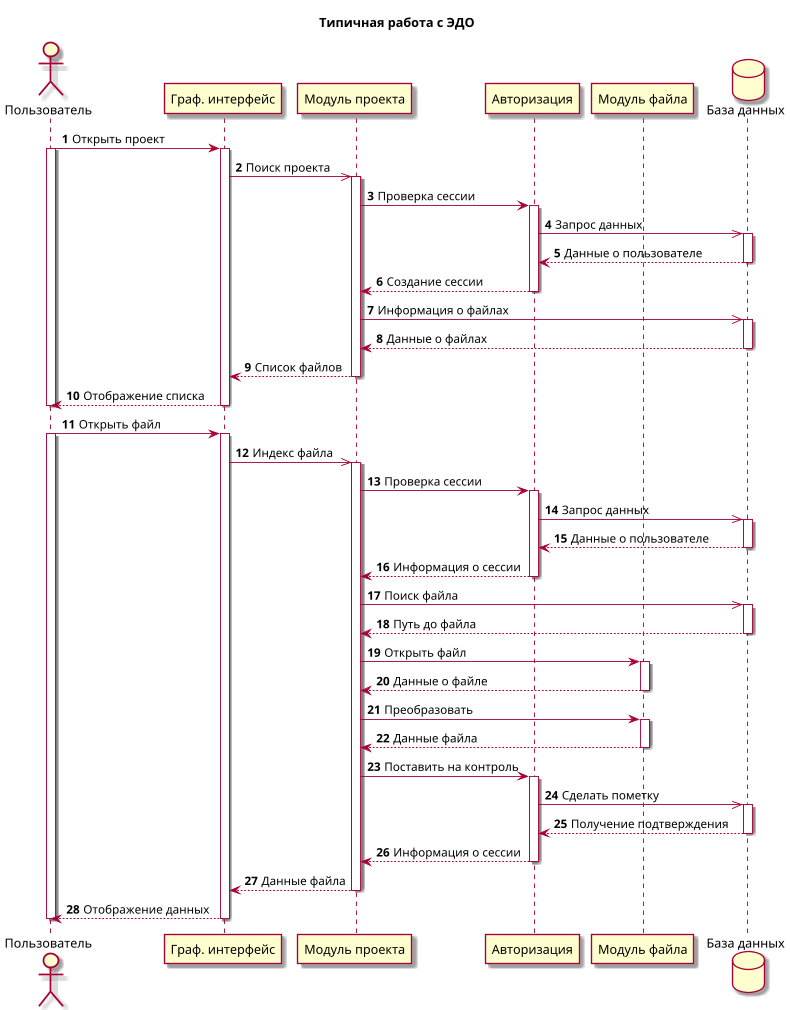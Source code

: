 @startuml ElDoc

autonumber
skin rose
scale 0.9
title Типичная работа с ЭДО
actor "Пользователь" as User
participant "Граф. интерфейс" as UIComponent
participant "Модуль проекта" as EProject
participant "Авторизация" as Auth
participant "Модуль файла" as File
database "База данных" as BD 


User -> UIComponent: Открыть проект
activate User
activate UIComponent
UIComponent ->> EProject: Поиск проекта
activate EProject 
EProject -> Auth : Проверка сессии
activate Auth
Auth ->> BD : Запрос данных
activate BD
Auth <-- BD : Данные о пользователе 
deactivate BD
EProject <-- Auth : Создание сессии
deactivate Auth
EProject ->> BD : Информация о файлах
activate BD
EProject <-- BD : Данные о файлах
deactivate BD
UIComponent <-- EProject : Список файлов
deactivate EProject
User <-- UIComponent: Отображение списка
deactivate UIComponent
deactivate User


User -> UIComponent : Открыть файл
activate User
activate UIComponent
UIComponent ->> EProject : Индекс файла
activate EProject
EProject -> Auth : Проверка сессии
activate Auth
Auth ->> BD : Запрос данных
activate BD
Auth <-- BD : Данные о пользователе 
deactivate BD
EProject <-- Auth : Информация о сессии
deactivate Auth
EProject ->> BD : Поиск файла
activate BD
BD --> EProject : Путь до файла
deactivate BD
EProject -> File : Открыть файл
activate File
EProject <-- File : Данные о файле
deactivate File
EProject ->File : Преобразовать
activate File
EProject <-- File : Данные файла
deactivate File
EProject -> Auth : Поставить на контроль
activate Auth
Auth ->> BD : Сделать пометку 
activate BD
Auth <-- BD : Получение подтверждения
deactivate BD
EProject <-- Auth : Информация о сессии
deactivate Auth
UIComponent <-- EProject : Данные файла
deactivate EProject
User <-- UIComponent : Отображение данных
deactivate UIComponent
deactivate User
@enduml